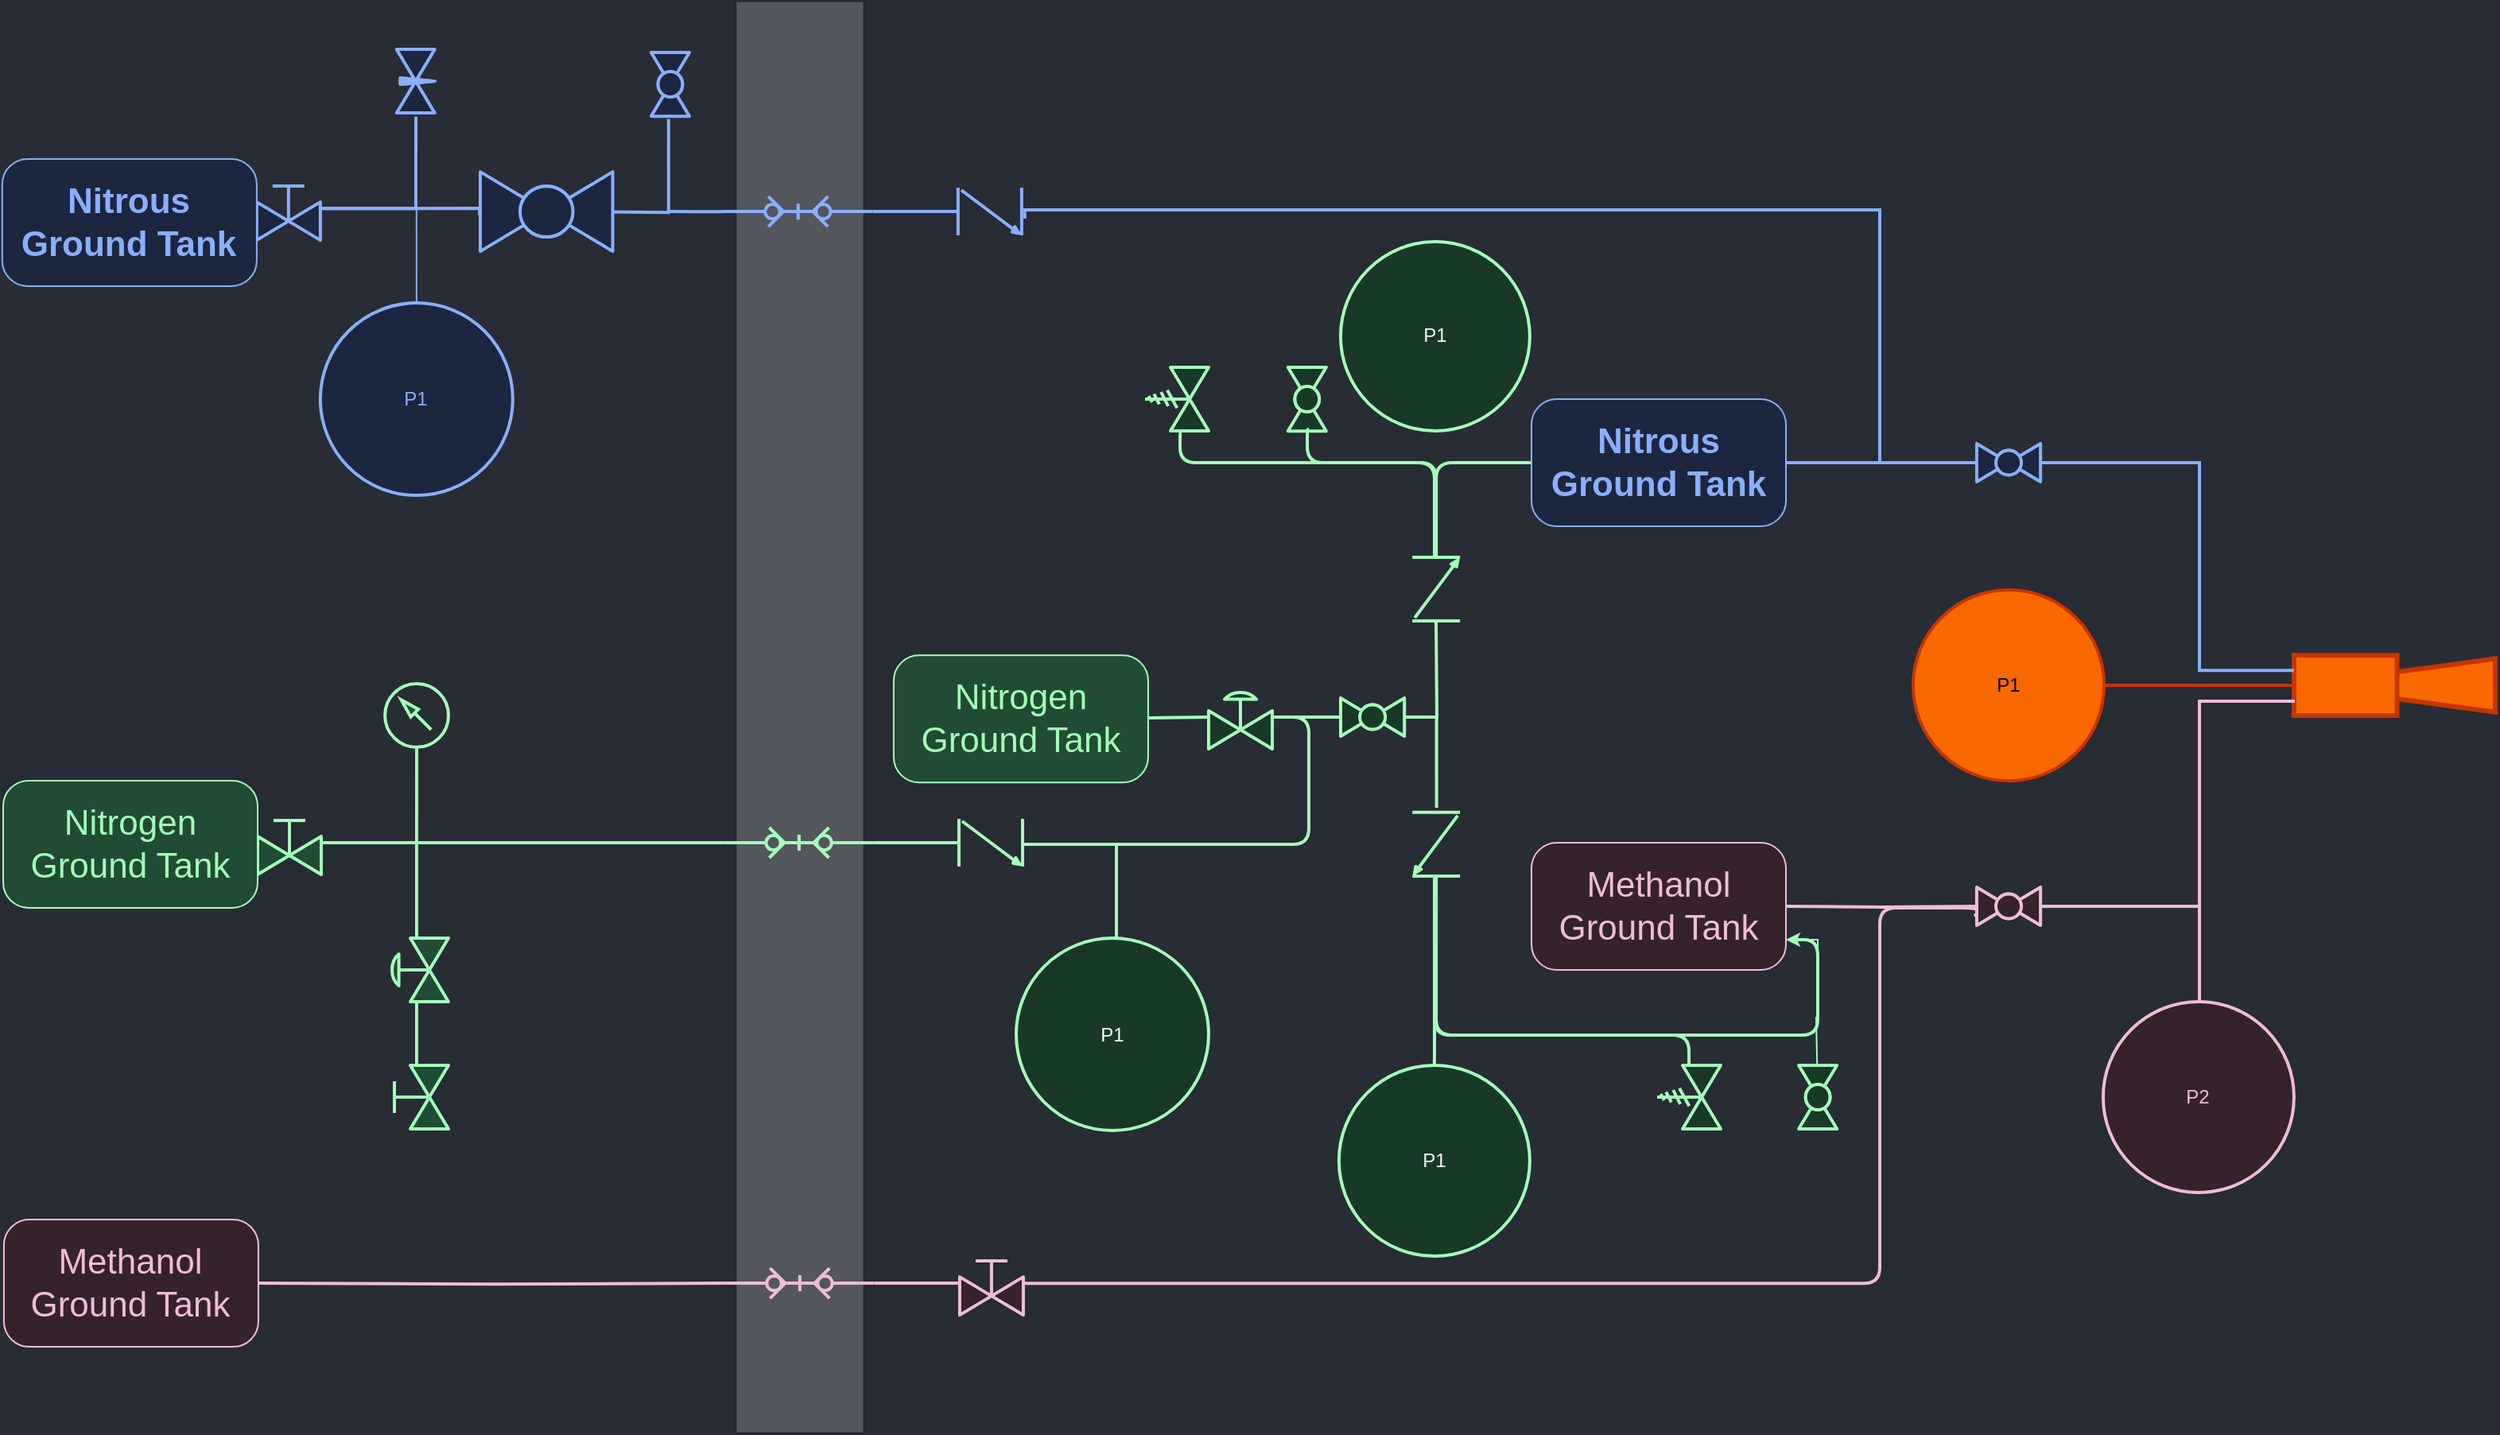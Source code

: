 <mxfile version="21.5.2" type="github">
  <diagram name="Simplified" id="CqWv-y_qysSa1M4fhtOu">
    <mxGraphModel dx="101" dy="62" grid="1" gridSize="10" guides="1" tooltips="1" connect="1" arrows="1" fold="1" page="1" pageScale="1" pageWidth="850" pageHeight="1100" background="#282c34" math="0" shadow="0">
      <root>
        <mxCell id="0" />
        <mxCell id="1" parent="0" />
        <mxCell id="74x6JmPRSCwgEubW2NDU-3" value="" style="rounded=0;whiteSpace=wrap;html=1;opacity=20;" parent="1" vertex="1">
          <mxGeometry x="501" y="10" width="80" height="900" as="geometry" />
        </mxCell>
        <mxCell id="ajLOecNCnTilgNTq40M5-18" value="" style="verticalLabelPosition=bottom;aspect=fixed;html=1;verticalAlign=top;fillColor=#224B33;align=center;outlineConnect=0;shape=mxgraph.fluid_power.x11820;points=[[0.5,1,0]];rotation=0;strokeColor=#A3FEB9;strokeWidth=2;fontColor=#FAFAFA;" parent="1" vertex="1">
          <mxGeometry x="280.06" y="439" width="39.94" height="60" as="geometry" />
        </mxCell>
        <mxCell id="ajLOecNCnTilgNTq40M5-388" style="edgeStyle=orthogonalEdgeStyle;rounded=0;orthogonalLoop=1;jettySize=auto;html=1;entryX=1.005;entryY=0.453;entryDx=0;entryDy=0;entryPerimeter=0;fillColor=#1C263E;strokeColor=#89AFFE;strokeWidth=2;endArrow=none;endFill=0;" parent="1" source="ajLOecNCnTilgNTq40M5-360" target="ajLOecNCnTilgNTq40M5-382" edge="1">
          <mxGeometry relative="1" as="geometry">
            <mxPoint x="349.43" y="142.06" as="targetPoint" />
            <Array as="points">
              <mxPoint x="290" y="140" />
              <mxPoint x="340" y="140" />
            </Array>
          </mxGeometry>
        </mxCell>
        <mxCell id="ajLOecNCnTilgNTq40M5-390" style="edgeStyle=orthogonalEdgeStyle;rounded=0;orthogonalLoop=1;jettySize=auto;html=1;entryX=-0.059;entryY=0.506;entryDx=0;entryDy=0;entryPerimeter=0;fillColor=#1C263E;strokeColor=#89AFFE;strokeWidth=2;endArrow=none;endFill=0;" parent="1" source="ajLOecNCnTilgNTq40M5-360" target="ajLOecNCnTilgNTq40M5-380" edge="1">
          <mxGeometry relative="1" as="geometry">
            <Array as="points">
              <mxPoint x="300" y="140" />
            </Array>
          </mxGeometry>
        </mxCell>
        <mxCell id="Z-_9QAuxkszidowLPo6N-9" style="edgeStyle=orthogonalEdgeStyle;rounded=0;orthogonalLoop=1;jettySize=auto;html=1;entryX=0.5;entryY=0;entryDx=0;entryDy=0;strokeColor=#89AFFE;endArrow=none;endFill=0;" edge="1" parent="1" source="ajLOecNCnTilgNTq40M5-360" target="ajLOecNCnTilgNTq40M5-381">
          <mxGeometry relative="1" as="geometry">
            <Array as="points">
              <mxPoint x="259" y="140" />
              <mxPoint x="300" y="140" />
            </Array>
          </mxGeometry>
        </mxCell>
        <mxCell id="ajLOecNCnTilgNTq40M5-360" value="" style="verticalLabelPosition=bottom;align=center;html=1;verticalAlign=top;pointerEvents=1;dashed=0;shape=mxgraph.pid2valves.valve;valveType=gate;actuator=man;rotation=0;fillColor=#1C263E;strokeColor=#89AFFE;fontColor=#ffffff;strokeWidth=2;" parent="1" vertex="1">
          <mxGeometry x="199.43" y="120.06" width="40" height="40" as="geometry" />
        </mxCell>
        <mxCell id="ajLOecNCnTilgNTq40M5-399" style="edgeStyle=orthogonalEdgeStyle;rounded=0;orthogonalLoop=1;jettySize=auto;html=1;entryX=0.5;entryY=0;entryDx=0;entryDy=0;entryPerimeter=0;fillColor=#35222C;fontColor=#F0BCDA;strokeColor=#F0BCDA;strokeWidth=2;endArrow=none;endFill=0;" parent="1" target="ajLOecNCnTilgNTq40M5-396" edge="1">
          <mxGeometry relative="1" as="geometry">
            <mxPoint x="200.46" y="816.05" as="sourcePoint" />
          </mxGeometry>
        </mxCell>
        <mxCell id="ajLOecNCnTilgNTq40M5-378" style="edgeStyle=orthogonalEdgeStyle;rounded=0;orthogonalLoop=1;jettySize=auto;html=1;entryX=1;entryY=0.5;entryDx=0;entryDy=0;entryPerimeter=0;strokeColor=#A3FEB9;fillColor=#224B33;strokeWidth=2;fontColor=#FAFAFA;endArrow=none;endFill=0;" parent="1" source="ajLOecNCnTilgNTq40M5-364" target="ajLOecNCnTilgNTq40M5-367" edge="1">
          <mxGeometry relative="1" as="geometry">
            <mxPoint x="300" y="589" as="targetPoint" />
          </mxGeometry>
        </mxCell>
        <mxCell id="ajLOecNCnTilgNTq40M5-379" style="edgeStyle=orthogonalEdgeStyle;rounded=0;orthogonalLoop=1;jettySize=auto;html=1;entryX=0.5;entryY=1;entryDx=0;entryDy=0;entryPerimeter=0;strokeColor=#A3FEB9;fillColor=#224B33;strokeWidth=2;fontColor=#FAFAFA;endArrow=none;endFill=0;" parent="1" source="ajLOecNCnTilgNTq40M5-364" target="ajLOecNCnTilgNTq40M5-18" edge="1">
          <mxGeometry relative="1" as="geometry" />
        </mxCell>
        <mxCell id="ajLOecNCnTilgNTq40M5-387" style="edgeStyle=orthogonalEdgeStyle;rounded=0;orthogonalLoop=1;jettySize=auto;html=1;strokeColor=#A3FEB9;fillColor=#224B33;strokeWidth=2;fontColor=#FAFAFA;endArrow=none;endFill=0;" parent="1" source="ajLOecNCnTilgNTq40M5-364" edge="1">
          <mxGeometry relative="1" as="geometry">
            <mxPoint x="360" y="539" as="targetPoint" />
          </mxGeometry>
        </mxCell>
        <mxCell id="ajLOecNCnTilgNTq40M5-364" value="" style="verticalLabelPosition=bottom;align=center;html=1;verticalAlign=top;pointerEvents=1;dashed=0;shape=mxgraph.pid2valves.valve;valveType=gate;actuator=man;rotation=0;fillColor=#224B33;strokeColor=#A3FEB9;strokeWidth=2;fontColor=#FAFAFA;" parent="1" vertex="1">
          <mxGeometry x="200" y="519" width="40" height="40" as="geometry" />
        </mxCell>
        <mxCell id="ajLOecNCnTilgNTq40M5-366" value="" style="verticalLabelPosition=bottom;align=center;html=1;verticalAlign=top;pointerEvents=1;dashed=0;shape=mxgraph.pid2valves.valve;valveType=gate;actuator=man;rotation=-90;fillColor=#224B33;strokeColor=#A3FEB9;strokeWidth=2;fontColor=#FAFAFA;" parent="1" vertex="1">
          <mxGeometry x="280" y="679" width="40" height="40" as="geometry" />
        </mxCell>
        <mxCell id="ajLOecNCnTilgNTq40M5-402" style="edgeStyle=orthogonalEdgeStyle;rounded=0;orthogonalLoop=1;jettySize=auto;html=1;entryX=1;entryY=0.5;entryDx=0;entryDy=0;entryPerimeter=0;strokeColor=#A3FEB9;fillColor=#224B33;strokeWidth=2;fontColor=#FAFAFA;endArrow=none;endFill=0;" parent="1" source="ajLOecNCnTilgNTq40M5-367" target="ajLOecNCnTilgNTq40M5-366" edge="1">
          <mxGeometry relative="1" as="geometry" />
        </mxCell>
        <mxCell id="ajLOecNCnTilgNTq40M5-367" value="" style="verticalLabelPosition=bottom;align=center;html=1;verticalAlign=top;pointerEvents=1;dashed=0;shape=mxgraph.pid2valves.valve;valveType=gate;actuator=diaph;rotation=-90;fillColor=#224B33;strokeWidth=2;strokeColor=#A3FEB9;fontColor=#FAFAFA;" parent="1" vertex="1">
          <mxGeometry x="280" y="599" width="40" height="40" as="geometry" />
        </mxCell>
        <mxCell id="ajLOecNCnTilgNTq40M5-413" style="edgeStyle=orthogonalEdgeStyle;rounded=0;orthogonalLoop=1;jettySize=auto;html=1;entryX=0.025;entryY=0.5;entryDx=0;entryDy=0;entryPerimeter=0;fillColor=#183926;strokeColor=#A3FEB9;strokeWidth=2;fontColor=#FAFAFA;endArrow=none;endFill=0;" parent="1" target="ajLOecNCnTilgNTq40M5-409" edge="1">
          <mxGeometry relative="1" as="geometry">
            <mxPoint x="721" y="460.0" as="sourcePoint" />
          </mxGeometry>
        </mxCell>
        <mxCell id="ajLOecNCnTilgNTq40M5-398" style="edgeStyle=orthogonalEdgeStyle;rounded=0;orthogonalLoop=1;jettySize=auto;html=1;fillColor=#1C263E;strokeColor=#89AFFE;strokeWidth=2;endArrow=none;endFill=0;" parent="1" source="ajLOecNCnTilgNTq40M5-376" edge="1">
          <mxGeometry relative="1" as="geometry">
            <mxPoint x="459.43" y="142.06" as="targetPoint" />
          </mxGeometry>
        </mxCell>
        <mxCell id="ajLOecNCnTilgNTq40M5-436" value="" style="edgeStyle=orthogonalEdgeStyle;rounded=0;orthogonalLoop=1;jettySize=auto;html=1;fillColor=#1C263E;strokeColor=#89AFFE;strokeWidth=2;endArrow=none;endFill=0;" parent="1" source="ajLOecNCnTilgNTq40M5-376" target="ajLOecNCnTilgNTq40M5-434" edge="1">
          <mxGeometry relative="1" as="geometry">
            <Array as="points" />
          </mxGeometry>
        </mxCell>
        <mxCell id="ajLOecNCnTilgNTq40M5-376" value="" style="verticalLabelPosition=bottom;aspect=fixed;html=1;verticalAlign=top;fillColor=#1C263E;align=center;outlineConnect=0;shape=mxgraph.fluid_power.x11740;points=[[0.5,0,0],[0.5,1,0]];strokeColor=#89AFFE;rotation=-90;fontColor=#ffffff;strokeWidth=2;" parent="1" vertex="1">
          <mxGeometry x="530.43" y="95.17" width="18.98" height="93.78" as="geometry" />
        </mxCell>
        <mxCell id="ajLOecNCnTilgNTq40M5-406" style="edgeStyle=orthogonalEdgeStyle;rounded=1;orthogonalLoop=1;jettySize=auto;html=1;entryX=0.5;entryY=1;entryDx=0;entryDy=0;entryPerimeter=0;fillColor=#224B33;strokeColor=#A3FEB9;strokeWidth=2;fontColor=#FAFAFA;endArrow=none;endFill=0;" parent="1" source="ajLOecNCnTilgNTq40M5-377" edge="1">
          <mxGeometry relative="1" as="geometry">
            <Array as="points">
              <mxPoint x="861" y="540" />
              <mxPoint x="861" y="460" />
            </Array>
            <mxPoint x="841" y="460.0" as="targetPoint" />
          </mxGeometry>
        </mxCell>
        <mxCell id="ajLOecNCnTilgNTq40M5-377" value="" style="verticalLabelPosition=bottom;align=center;html=1;verticalAlign=top;pointerEvents=1;dashed=0;shape=mxgraph.pid2valves.valve;valveType=check;rotation=0;fillColor=#224B33;strokeColor=#A3FEB9;strokeWidth=2;fontColor=#FAFAFA;" parent="1" vertex="1">
          <mxGeometry x="641" y="524" width="40" height="30" as="geometry" />
        </mxCell>
        <mxCell id="ajLOecNCnTilgNTq40M5-380" value="" style="verticalLabelPosition=bottom;align=center;html=1;verticalAlign=top;pointerEvents=1;dashed=0;shape=mxgraph.pid2valves.valve;valveType=needle;rotation=-90;fillColor=#1C263E;strokeColor=#89AFFE;fontColor=#ffffff;strokeWidth=2;" parent="1" vertex="1">
          <mxGeometry x="279.37" y="48.06" width="40" height="24" as="geometry" />
        </mxCell>
        <mxCell id="ajLOecNCnTilgNTq40M5-381" value="P1" style="ellipse;whiteSpace=wrap;html=1;aspect=fixed;fillColor=#1C263E;strokeColor=#89AFFE;rotation=0;fontColor=#89AFFE;strokeWidth=2;" parent="1" vertex="1">
          <mxGeometry x="239.43" y="199.54" width="121" height="121" as="geometry" />
        </mxCell>
        <mxCell id="ajLOecNCnTilgNTq40M5-395" style="edgeStyle=orthogonalEdgeStyle;rounded=0;orthogonalLoop=1;jettySize=auto;html=1;entryX=1.046;entryY=0.545;entryDx=0;entryDy=0;entryPerimeter=0;fillColor=#1C263E;strokeColor=#89AFFE;strokeWidth=2;endArrow=none;endFill=0;" parent="1" target="ajLOecNCnTilgNTq40M5-386" edge="1">
          <mxGeometry relative="1" as="geometry">
            <mxPoint x="399.43" y="142.06" as="sourcePoint" />
          </mxGeometry>
        </mxCell>
        <mxCell id="ajLOecNCnTilgNTq40M5-382" value="" style="verticalLabelPosition=bottom;align=center;html=1;verticalAlign=top;pointerEvents=1;dashed=0;shape=mxgraph.pid2valves.valve;valveType=ball;rotation=-180;fillColor=#1C263E;strokeColor=#89AFFE;fontColor=#ffffff;strokeWidth=2;" parent="1" vertex="1">
          <mxGeometry x="340" y="117.08" width="83.26" height="49.97" as="geometry" />
        </mxCell>
        <mxCell id="ajLOecNCnTilgNTq40M5-386" value="" style="verticalLabelPosition=bottom;align=center;html=1;verticalAlign=top;pointerEvents=1;dashed=0;shape=mxgraph.pid2valves.valve;valveType=ball;rotation=90;fillColor=#1C263E;strokeColor=#89AFFE;fontColor=#ffffff;strokeWidth=2;" parent="1" vertex="1">
          <mxGeometry x="439.43" y="50.0" width="40.09" height="24.06" as="geometry" />
        </mxCell>
        <mxCell id="ajLOecNCnTilgNTq40M5-450" style="edgeStyle=orthogonalEdgeStyle;rounded=0;orthogonalLoop=1;jettySize=auto;html=1;entryX=0;entryY=0.5;entryDx=0;entryDy=0;entryPerimeter=0;fillColor=#35222C;fontColor=#F0BCDA;strokeColor=#F0BCDA;strokeWidth=2;endArrow=none;endFill=0;" parent="1" source="ajLOecNCnTilgNTq40M5-396" target="ajLOecNCnTilgNTq40M5-449" edge="1">
          <mxGeometry relative="1" as="geometry" />
        </mxCell>
        <mxCell id="ajLOecNCnTilgNTq40M5-396" value="" style="verticalLabelPosition=bottom;aspect=fixed;html=1;verticalAlign=top;fillColor=#35222C;align=center;outlineConnect=0;shape=mxgraph.fluid_power.x11740;points=[[0.5,0,0],[0.5,1,0]];strokeColor=#F0BCDA;rotation=-90;fontColor=#F0BCDA;strokeWidth=2;" parent="1" vertex="1">
          <mxGeometry x="531.46" y="769.16" width="18.98" height="93.78" as="geometry" />
        </mxCell>
        <mxCell id="ajLOecNCnTilgNTq40M5-400" style="edgeStyle=orthogonalEdgeStyle;rounded=0;orthogonalLoop=1;jettySize=auto;html=1;strokeColor=#A3FEB9;fillColor=#224B33;strokeWidth=2;fontColor=#FAFAFA;endArrow=none;endFill=0;" parent="1" source="ajLOecNCnTilgNTq40M5-397" edge="1">
          <mxGeometry relative="1" as="geometry">
            <mxPoint x="360" y="539" as="targetPoint" />
          </mxGeometry>
        </mxCell>
        <mxCell id="ajLOecNCnTilgNTq40M5-411" style="edgeStyle=orthogonalEdgeStyle;rounded=0;orthogonalLoop=1;jettySize=auto;html=1;entryX=0;entryY=0.5;entryDx=0;entryDy=0;entryPerimeter=0;fillColor=#224B33;strokeColor=#A3FEB9;strokeWidth=2;fontColor=#FAFAFA;endArrow=none;endFill=0;" parent="1" source="ajLOecNCnTilgNTq40M5-397" target="ajLOecNCnTilgNTq40M5-377" edge="1">
          <mxGeometry relative="1" as="geometry">
            <Array as="points">
              <mxPoint x="591" y="539" />
              <mxPoint x="591" y="539" />
            </Array>
          </mxGeometry>
        </mxCell>
        <mxCell id="ajLOecNCnTilgNTq40M5-397" value="" style="verticalLabelPosition=bottom;aspect=fixed;html=1;verticalAlign=top;fillColor=#224B33;align=center;outlineConnect=0;shape=mxgraph.fluid_power.x11740;points=[[0.5,0,0],[0.5,1,0]];strokeColor=#A3FEB9;rotation=-90;strokeWidth=2;fontColor=#FAFAFA;" parent="1" vertex="1">
          <mxGeometry x="531.0" y="492.11" width="18.98" height="93.78" as="geometry" />
        </mxCell>
        <mxCell id="ajLOecNCnTilgNTq40M5-407" value="P1" style="ellipse;whiteSpace=wrap;html=1;aspect=fixed;fillColor=#183926;strokeColor=#A3FEB9;rotation=0;strokeWidth=2;fontColor=#FAFAFA;" parent="1" vertex="1">
          <mxGeometry x="677" y="599" width="121" height="121" as="geometry" />
        </mxCell>
        <mxCell id="ajLOecNCnTilgNTq40M5-414" style="edgeStyle=orthogonalEdgeStyle;rounded=0;orthogonalLoop=1;jettySize=auto;html=1;fillColor=#183926;strokeColor=#A3FEB9;strokeWidth=2;fontColor=#FAFAFA;endArrow=none;endFill=0;" parent="1" source="ajLOecNCnTilgNTq40M5-409" edge="1">
          <mxGeometry relative="1" as="geometry">
            <mxPoint x="881" y="460" as="targetPoint" />
          </mxGeometry>
        </mxCell>
        <mxCell id="ajLOecNCnTilgNTq40M5-409" value="" style="verticalLabelPosition=bottom;align=center;html=1;verticalAlign=top;pointerEvents=1;dashed=0;shape=mxgraph.pid2valves.valve;valveType=gate;actuator=diaph;rotation=0;fillColor=#183926;strokeWidth=2;strokeColor=#A3FEB9;fontColor=#FAFAFA;" parent="1" vertex="1">
          <mxGeometry x="798" y="440" width="40" height="40" as="geometry" />
        </mxCell>
        <mxCell id="ajLOecNCnTilgNTq40M5-440" style="edgeStyle=orthogonalEdgeStyle;rounded=0;orthogonalLoop=1;jettySize=auto;html=1;fontColor=#FAFAFA;strokeWidth=2;fillColor=#183926;strokeColor=#A3FEB9;endArrow=none;endFill=0;" parent="1" source="ajLOecNCnTilgNTq40M5-412" edge="1">
          <mxGeometry relative="1" as="geometry">
            <mxPoint x="941" y="400" as="targetPoint" />
          </mxGeometry>
        </mxCell>
        <mxCell id="ajLOecNCnTilgNTq40M5-441" style="edgeStyle=orthogonalEdgeStyle;rounded=0;orthogonalLoop=1;jettySize=auto;html=1;entryX=-0.074;entryY=0.492;entryDx=0;entryDy=0;entryPerimeter=0;fontColor=#FAFAFA;strokeWidth=2;fillColor=#183926;strokeColor=#A3FEB9;endArrow=none;endFill=0;" parent="1" source="ajLOecNCnTilgNTq40M5-412" target="ajLOecNCnTilgNTq40M5-417" edge="1">
          <mxGeometry relative="1" as="geometry" />
        </mxCell>
        <mxCell id="ajLOecNCnTilgNTq40M5-412" value="" style="verticalLabelPosition=bottom;align=center;html=1;verticalAlign=top;pointerEvents=1;dashed=0;shape=mxgraph.pid2valves.valve;valveType=ball;rotation=-180;fillColor=#183926;strokeColor=#A3FEB9;strokeWidth=2;fontColor=#FAFAFA;" parent="1" vertex="1">
          <mxGeometry x="881" y="447.97" width="40.09" height="24.06" as="geometry" />
        </mxCell>
        <mxCell id="ajLOecNCnTilgNTq40M5-454" style="edgeStyle=orthogonalEdgeStyle;rounded=0;orthogonalLoop=1;jettySize=auto;html=1;strokeColor=#89AFFE;strokeWidth=2;fillColor=#1C263E;endArrow=none;endFill=0;" parent="1" edge="1">
          <mxGeometry relative="1" as="geometry">
            <mxPoint x="1281" y="300" as="targetPoint" />
            <mxPoint x="1161.09" y="300.021" as="sourcePoint" />
          </mxGeometry>
        </mxCell>
        <mxCell id="ajLOecNCnTilgNTq40M5-443" style="edgeStyle=orthogonalEdgeStyle;rounded=1;orthogonalLoop=1;jettySize=auto;html=1;entryX=0.975;entryY=0.501;entryDx=0;entryDy=0;entryPerimeter=0;fontColor=#FAFAFA;strokeWidth=2;fillColor=#183926;strokeColor=#A3FEB9;endArrow=none;endFill=0;" parent="1" source="ajLOecNCnTilgNTq40M5-417" target="ajLOecNCnTilgNTq40M5-421" edge="1">
          <mxGeometry relative="1" as="geometry">
            <Array as="points">
              <mxPoint x="940" y="660" />
              <mxPoint x="1100" y="660" />
            </Array>
          </mxGeometry>
        </mxCell>
        <mxCell id="ajLOecNCnTilgNTq40M5-447" style="edgeStyle=orthogonalEdgeStyle;rounded=1;orthogonalLoop=1;jettySize=auto;html=1;entryX=0.241;entryY=1.016;entryDx=0;entryDy=0;entryPerimeter=0;fillColor=#183926;strokeColor=#A3FEB9;strokeWidth=2;endArrow=none;endFill=0;" parent="1" source="ajLOecNCnTilgNTq40M5-417" edge="1">
          <mxGeometry relative="1" as="geometry">
            <Array as="points">
              <mxPoint x="941" y="660" />
              <mxPoint x="1181" y="660" />
              <mxPoint x="1181" y="600" />
              <mxPoint x="1163" y="600" />
            </Array>
            <mxPoint x="1163.65" y="599.72" as="targetPoint" />
          </mxGeometry>
        </mxCell>
        <mxCell id="ajLOecNCnTilgNTq40M5-417" value="" style="verticalLabelPosition=bottom;align=center;html=1;verticalAlign=top;pointerEvents=1;dashed=0;shape=mxgraph.pid2valves.valve;valveType=check;rotation=90;fontColor=#FAFAFA;strokeWidth=2;fillColor=#183926;strokeColor=#A3FEB9;" parent="1" vertex="1">
          <mxGeometry x="921.04" y="524.96" width="40.09" height="30" as="geometry" />
        </mxCell>
        <mxCell id="ajLOecNCnTilgNTq40M5-428" style="edgeStyle=orthogonalEdgeStyle;rounded=1;orthogonalLoop=1;jettySize=auto;html=1;entryX=0.5;entryY=0;entryDx=0;entryDy=0;entryPerimeter=0;fillColor=#183926;strokeColor=#A3FEB9;strokeWidth=2;endArrow=none;endFill=0;" parent="1" source="ajLOecNCnTilgNTq40M5-419" edge="1">
          <mxGeometry relative="1" as="geometry">
            <Array as="points">
              <mxPoint x="941" y="300" />
            </Array>
            <mxPoint x="1001.09" y="300.0" as="targetPoint" />
          </mxGeometry>
        </mxCell>
        <mxCell id="ajLOecNCnTilgNTq40M5-433" style="edgeStyle=orthogonalEdgeStyle;rounded=1;orthogonalLoop=1;jettySize=auto;html=1;fillColor=#183926;strokeColor=#A3FEB9;strokeWidth=2;endArrow=none;endFill=0;entryX=-0.025;entryY=0.575;entryDx=0;entryDy=0;entryPerimeter=0;" parent="1" source="ajLOecNCnTilgNTq40M5-419" target="ajLOecNCnTilgNTq40M5-424" edge="1">
          <mxGeometry relative="1" as="geometry">
            <mxPoint x="741" y="280" as="targetPoint" />
            <Array as="points">
              <mxPoint x="941" y="300" />
              <mxPoint x="780" y="300" />
              <mxPoint x="780" y="281" />
            </Array>
          </mxGeometry>
        </mxCell>
        <mxCell id="ajLOecNCnTilgNTq40M5-419" value="" style="verticalLabelPosition=bottom;align=center;html=1;verticalAlign=top;pointerEvents=1;dashed=0;shape=mxgraph.pid2valves.valve;valveType=check;rotation=-90;fillColor=#183926;strokeColor=#A3FEB9;strokeWidth=2;" parent="1" vertex="1">
          <mxGeometry x="921.04" y="364.5" width="40.09" height="30" as="geometry" />
        </mxCell>
        <mxCell id="ajLOecNCnTilgNTq40M5-463" style="edgeStyle=orthogonalEdgeStyle;rounded=0;orthogonalLoop=1;jettySize=auto;html=1;entryX=1;entryY=0.5;entryDx=0;entryDy=0;entryPerimeter=0;fillColor=#35222C;fontColor=#F0BCDA;strokeColor=#F0BCDA;strokeWidth=2;endArrow=none;endFill=0;" parent="1" target="ajLOecNCnTilgNTq40M5-460" edge="1">
          <mxGeometry relative="1" as="geometry">
            <mxPoint x="1161.09" y="579" as="sourcePoint" />
          </mxGeometry>
        </mxCell>
        <mxCell id="ajLOecNCnTilgNTq40M5-421" value="" style="verticalLabelPosition=bottom;align=center;html=1;verticalAlign=top;pointerEvents=1;dashed=0;shape=mxgraph.pid2valves.valve;valveType=gate;actuator=spring;rotation=-90;fontColor=#FAFAFA;strokeWidth=2;fillColor=#183926;strokeColor=#A3FEB9;" parent="1" vertex="1">
          <mxGeometry x="1080" y="679" width="40" height="40" as="geometry" />
        </mxCell>
        <mxCell id="ajLOecNCnTilgNTq40M5-422" value="P1" style="ellipse;whiteSpace=wrap;html=1;aspect=fixed;fillColor=#183926;strokeColor=#A3FEB9;rotation=0;strokeWidth=2;fontColor=#F7F7F7;" parent="1" vertex="1">
          <mxGeometry x="879.93" y="679" width="120" height="120" as="geometry" />
        </mxCell>
        <mxCell id="Z-_9QAuxkszidowLPo6N-10" style="edgeStyle=orthogonalEdgeStyle;rounded=0;orthogonalLoop=1;jettySize=auto;html=1;strokeColor=#A3FEB9;" edge="1" parent="1" source="ajLOecNCnTilgNTq40M5-423" target="74x6JmPRSCwgEubW2NDU-21">
          <mxGeometry relative="1" as="geometry">
            <Array as="points">
              <mxPoint x="1180" y="649" />
              <mxPoint x="1181" y="649" />
              <mxPoint x="1181" y="600" />
            </Array>
          </mxGeometry>
        </mxCell>
        <mxCell id="ajLOecNCnTilgNTq40M5-423" value="" style="verticalLabelPosition=bottom;align=center;html=1;verticalAlign=top;pointerEvents=1;dashed=0;shape=mxgraph.pid2valves.valve;valveType=ball;rotation=-90;fillColor=#183926;strokeColor=#A3FEB9;strokeWidth=2;" parent="1" vertex="1">
          <mxGeometry x="1161" y="686.97" width="40.09" height="24.06" as="geometry" />
        </mxCell>
        <mxCell id="ajLOecNCnTilgNTq40M5-424" value="" style="verticalLabelPosition=bottom;align=center;html=1;verticalAlign=top;pointerEvents=1;dashed=0;shape=mxgraph.pid2valves.valve;valveType=gate;actuator=spring;rotation=-90;fillColor=#183926;strokeColor=#A3FEB9;strokeWidth=2;" parent="1" vertex="1">
          <mxGeometry x="758" y="240.0" width="40" height="40" as="geometry" />
        </mxCell>
        <mxCell id="ajLOecNCnTilgNTq40M5-426" value="" style="verticalLabelPosition=bottom;align=center;html=1;verticalAlign=top;pointerEvents=1;dashed=0;shape=mxgraph.pid2valves.valve;valveType=ball;rotation=-90;fillColor=#183926;strokeColor=#A3FEB9;strokeWidth=2;" parent="1" vertex="1">
          <mxGeometry x="839.84" y="248.01" width="40.09" height="24.06" as="geometry" />
        </mxCell>
        <mxCell id="ajLOecNCnTilgNTq40M5-438" style="edgeStyle=orthogonalEdgeStyle;rounded=0;orthogonalLoop=1;jettySize=auto;html=1;fillColor=#1C263E;strokeColor=#89AFFE;strokeWidth=2;endArrow=none;endFill=0;exitX=1.048;exitY=0.649;exitDx=0;exitDy=0;exitPerimeter=0;" parent="1" source="ajLOecNCnTilgNTq40M5-434" edge="1">
          <mxGeometry relative="1" as="geometry">
            <Array as="points">
              <mxPoint x="682" y="141" />
              <mxPoint x="1220" y="141" />
              <mxPoint x="1220" y="261" />
            </Array>
            <mxPoint x="1220" y="300" as="targetPoint" />
            <mxPoint x="983.457" y="141.06" as="sourcePoint" />
          </mxGeometry>
        </mxCell>
        <mxCell id="ajLOecNCnTilgNTq40M5-434" value="" style="verticalLabelPosition=bottom;align=center;html=1;verticalAlign=top;pointerEvents=1;dashed=0;shape=mxgraph.pid2valves.valve;valveType=check;rotation=0;fillColor=#1C263E;strokeColor=#89AFFE;fontColor=#ffffff;strokeWidth=2;" parent="1" vertex="1">
          <mxGeometry x="640.43" y="127.06" width="40" height="30" as="geometry" />
        </mxCell>
        <mxCell id="ajLOecNCnTilgNTq40M5-451" style="edgeStyle=orthogonalEdgeStyle;rounded=1;orthogonalLoop=1;jettySize=auto;html=1;entryX=1.044;entryY=0.27;entryDx=0;entryDy=0;entryPerimeter=0;fillColor=#35222C;fontColor=#F0BCDA;strokeColor=#F0BCDA;strokeWidth=2;endArrow=none;endFill=0;" parent="1" source="ajLOecNCnTilgNTq40M5-449" edge="1" target="ajLOecNCnTilgNTq40M5-460">
          <mxGeometry relative="1" as="geometry">
            <Array as="points">
              <mxPoint x="1220" y="816" />
              <mxPoint x="1220" y="580" />
              <mxPoint x="1282" y="580" />
              <mxPoint x="1282" y="584" />
            </Array>
            <mxPoint x="1281.55" y="615.05" as="targetPoint" />
          </mxGeometry>
        </mxCell>
        <mxCell id="ajLOecNCnTilgNTq40M5-449" value="" style="verticalLabelPosition=bottom;align=center;html=1;verticalAlign=top;pointerEvents=1;dashed=0;shape=mxgraph.pid2valves.valve;valveType=gate;actuator=man;rotation=0;fillColor=#35222C;strokeColor=#F0BCDA;fontColor=#F0BCDA;strokeWidth=2;" parent="1" vertex="1">
          <mxGeometry x="641.46" y="796.05" width="40" height="40" as="geometry" />
        </mxCell>
        <mxCell id="ajLOecNCnTilgNTq40M5-452" value="" style="verticalLabelPosition=bottom;align=center;dashed=0;html=1;verticalAlign=top;shape=mxgraph.pid.piping.concentric_reducer;rotation=-180;fillColor=#fa6800;strokeWidth=3;fontColor=#000000;strokeColor=#C73500;" parent="1" vertex="1">
          <mxGeometry x="1544.92" y="423.24" width="62.08" height="33.64" as="geometry" />
        </mxCell>
        <mxCell id="ajLOecNCnTilgNTq40M5-453" value="" style="rounded=0;whiteSpace=wrap;html=1;rotation=0;fillColor=#fa6800;strokeWidth=3;fontColor=#000000;strokeColor=#C73500;" parent="1" vertex="1">
          <mxGeometry x="1480.46" y="421.12" width="64.82" height="37.88" as="geometry" />
        </mxCell>
        <mxCell id="ajLOecNCnTilgNTq40M5-465" style="edgeStyle=orthogonalEdgeStyle;rounded=0;orthogonalLoop=1;jettySize=auto;html=1;fillColor=#35222C;fontColor=#F0BCDA;strokeColor=#F0BCDA;strokeWidth=2;endArrow=none;endFill=0;" parent="1" source="ajLOecNCnTilgNTq40M5-460" edge="1">
          <mxGeometry relative="1" as="geometry">
            <mxPoint x="1481" y="450" as="targetPoint" />
            <Array as="points">
              <mxPoint x="1421" y="579" />
              <mxPoint x="1421" y="450" />
              <mxPoint x="1480" y="450" />
            </Array>
          </mxGeometry>
        </mxCell>
        <mxCell id="ajLOecNCnTilgNTq40M5-470" style="edgeStyle=orthogonalEdgeStyle;rounded=0;orthogonalLoop=1;jettySize=auto;html=1;entryX=0.5;entryY=0;entryDx=0;entryDy=0;fillColor=#35222C;fontColor=#F0BCDA;strokeColor=#F0BCDA;strokeWidth=2;endArrow=none;endFill=0;" parent="1" source="ajLOecNCnTilgNTq40M5-460" target="ajLOecNCnTilgNTq40M5-468" edge="1">
          <mxGeometry relative="1" as="geometry">
            <mxPoint x="1421" y="630" as="targetPoint" />
            <Array as="points">
              <mxPoint x="1421" y="579" />
              <mxPoint x="1421" y="641" />
            </Array>
          </mxGeometry>
        </mxCell>
        <mxCell id="ajLOecNCnTilgNTq40M5-460" value="" style="verticalLabelPosition=bottom;align=center;html=1;verticalAlign=top;pointerEvents=1;dashed=0;shape=mxgraph.pid2valves.valve;valveType=ball;rotation=-180;fillColor=#35222C;strokeColor=#F0BCDA;fontColor=#F0BCDA;strokeWidth=2;" parent="1" vertex="1">
          <mxGeometry x="1280.98" y="566.97" width="40.09" height="24.06" as="geometry" />
        </mxCell>
        <mxCell id="ajLOecNCnTilgNTq40M5-466" style="edgeStyle=orthogonalEdgeStyle;rounded=0;orthogonalLoop=1;jettySize=auto;html=1;entryX=0;entryY=0.25;entryDx=0;entryDy=0;strokeColor=#89AFFE;strokeWidth=2;fillColor=#1C263E;endArrow=none;endFill=0;" parent="1" source="ajLOecNCnTilgNTq40M5-461" target="ajLOecNCnTilgNTq40M5-453" edge="1">
          <mxGeometry relative="1" as="geometry">
            <Array as="points">
              <mxPoint x="1421" y="300" />
              <mxPoint x="1421" y="431" />
            </Array>
          </mxGeometry>
        </mxCell>
        <mxCell id="ajLOecNCnTilgNTq40M5-461" value="" style="verticalLabelPosition=bottom;align=center;html=1;verticalAlign=top;pointerEvents=1;dashed=0;shape=mxgraph.pid2valves.valve;valveType=ball;rotation=-180;fillColor=#1C263E;strokeColor=#89AFFE;strokeWidth=2;" parent="1" vertex="1">
          <mxGeometry x="1280.98" y="287.97" width="40.09" height="24.06" as="geometry" />
        </mxCell>
        <mxCell id="ajLOecNCnTilgNTq40M5-467" style="edgeStyle=orthogonalEdgeStyle;rounded=0;orthogonalLoop=1;jettySize=auto;html=1;entryX=0;entryY=0.5;entryDx=0;entryDy=0;fillColor=#fa6800;strokeColor=#C73500;endArrow=none;endFill=0;strokeWidth=2;" parent="1" source="ajLOecNCnTilgNTq40M5-464" target="ajLOecNCnTilgNTq40M5-453" edge="1">
          <mxGeometry relative="1" as="geometry" />
        </mxCell>
        <mxCell id="ajLOecNCnTilgNTq40M5-464" value="P1" style="ellipse;whiteSpace=wrap;html=1;aspect=fixed;fillColor=#fa6800;strokeColor=#C73500;rotation=0;fontColor=#000000;strokeWidth=2;" parent="1" vertex="1">
          <mxGeometry x="1240.99" y="380.02" width="120.07" height="120.07" as="geometry" />
        </mxCell>
        <mxCell id="ajLOecNCnTilgNTq40M5-468" value="P2" style="ellipse;whiteSpace=wrap;html=1;aspect=fixed;fillColor=#35222C;strokeColor=#F0BCDA;rotation=0;fontColor=#F0BCDA;strokeWidth=2;" parent="1" vertex="1">
          <mxGeometry x="1360.46" y="639" width="120" height="120" as="geometry" />
        </mxCell>
        <mxCell id="74x6JmPRSCwgEubW2NDU-4" value="Methanol Ground Tank" style="rounded=1;whiteSpace=wrap;html=1;arcSize=20;fontSize=22;strokeColor=#F0BCDA;fillColor=#35222C;fontColor=#F0BCDA;" parent="1" vertex="1">
          <mxGeometry x="40.46" y="776.05" width="160" height="80" as="geometry" />
        </mxCell>
        <mxCell id="74x6JmPRSCwgEubW2NDU-5" value="Nitrogen Ground Tank" style="rounded=1;whiteSpace=wrap;html=1;arcSize=20;fontSize=22;strokeColor=#A3FEB9;fillColor=#224B33;fontColor=#A3FEB9;" parent="1" vertex="1">
          <mxGeometry x="40" y="499.96" width="160" height="80" as="geometry" />
        </mxCell>
        <mxCell id="74x6JmPRSCwgEubW2NDU-6" value="Nitrous Ground Tank" style="rounded=1;whiteSpace=wrap;html=1;arcSize=20;fillColor=#1C263E;strokeColor=#89AFFE;fontColor=#89AFFE;fontStyle=1;fontSize=22;" parent="1" vertex="1">
          <mxGeometry x="39.43" y="108.95" width="160" height="80" as="geometry" />
        </mxCell>
        <mxCell id="74x6JmPRSCwgEubW2NDU-13" value="Nitrous Ground Tank" style="rounded=1;whiteSpace=wrap;html=1;arcSize=20;fillColor=#1C263E;strokeColor=#89AFFE;fontColor=#89AFFE;fontStyle=1;fontSize=22;" parent="1" vertex="1">
          <mxGeometry x="1001" y="260" width="160" height="80" as="geometry" />
        </mxCell>
        <mxCell id="74x6JmPRSCwgEubW2NDU-14" value="Nitrogen Ground Tank" style="rounded=1;whiteSpace=wrap;html=1;arcSize=20;fontSize=22;strokeColor=#A3FEB9;fillColor=#224B33;fontColor=#A3FEB9;" parent="1" vertex="1">
          <mxGeometry x="599.97" y="421.12" width="160" height="80" as="geometry" />
        </mxCell>
        <mxCell id="74x6JmPRSCwgEubW2NDU-17" style="edgeStyle=orthogonalEdgeStyle;rounded=0;orthogonalLoop=1;jettySize=auto;html=1;fillColor=#224B33;strokeColor=#A3FEB9;strokeWidth=2;fontColor=#FAFAFA;endArrow=none;endFill=0;exitX=0.975;exitY=0.533;exitDx=0;exitDy=0;exitPerimeter=0;entryX=0.5;entryY=0;entryDx=0;entryDy=0;" parent="1" source="ajLOecNCnTilgNTq40M5-377" target="ajLOecNCnTilgNTq40M5-407" edge="1">
          <mxGeometry relative="1" as="geometry">
            <Array as="points">
              <mxPoint x="740" y="540" />
              <mxPoint x="740" y="599" />
            </Array>
            <mxPoint x="691" y="550" as="sourcePoint" />
            <mxPoint x="740" y="590" as="targetPoint" />
          </mxGeometry>
        </mxCell>
        <mxCell id="74x6JmPRSCwgEubW2NDU-21" value="Methanol Ground Tank" style="rounded=1;whiteSpace=wrap;html=1;arcSize=20;fontSize=22;strokeColor=#F0BCDA;fillColor=#35222C;fontColor=#F0BCDA;" parent="1" vertex="1">
          <mxGeometry x="1001" y="539" width="160" height="80" as="geometry" />
        </mxCell>
        <mxCell id="Z-_9QAuxkszidowLPo6N-4" style="edgeStyle=orthogonalEdgeStyle;rounded=0;orthogonalLoop=1;jettySize=auto;html=1;entryX=0.5;entryY=0;entryDx=0;entryDy=0;fillColor=#183926;strokeColor=#A3FEB9;strokeWidth=2;endArrow=none;endFill=0;" edge="1" parent="1" target="ajLOecNCnTilgNTq40M5-422">
          <mxGeometry relative="1" as="geometry">
            <Array as="points">
              <mxPoint x="940" y="670" />
              <mxPoint x="940" y="670" />
            </Array>
            <mxPoint x="1183.63" y="618.72" as="targetPoint" />
            <mxPoint x="940" y="560" as="sourcePoint" />
          </mxGeometry>
        </mxCell>
        <mxCell id="ajLOecNCnTilgNTq40M5-425" value="P1" style="ellipse;whiteSpace=wrap;html=1;aspect=fixed;fillColor=#183926;strokeColor=#A3FEB9;rotation=0;strokeWidth=2;fontColor=#F2F2F2;" parent="1" vertex="1">
          <mxGeometry x="880.96" y="161" width="118.97" height="118.97" as="geometry" />
        </mxCell>
        <mxCell id="Z-_9QAuxkszidowLPo6N-7" style="edgeStyle=orthogonalEdgeStyle;rounded=1;orthogonalLoop=1;jettySize=auto;html=1;fillColor=#183926;strokeColor=#A3FEB9;strokeWidth=2;endArrow=none;endFill=0;" edge="1" parent="1">
          <mxGeometry relative="1" as="geometry">
            <mxPoint x="861" y="279" as="targetPoint" />
            <Array as="points">
              <mxPoint x="940" y="300" />
              <mxPoint x="860" y="300" />
              <mxPoint x="860" y="279" />
            </Array>
            <mxPoint x="940" y="360" as="sourcePoint" />
          </mxGeometry>
        </mxCell>
      </root>
    </mxGraphModel>
  </diagram>
</mxfile>
